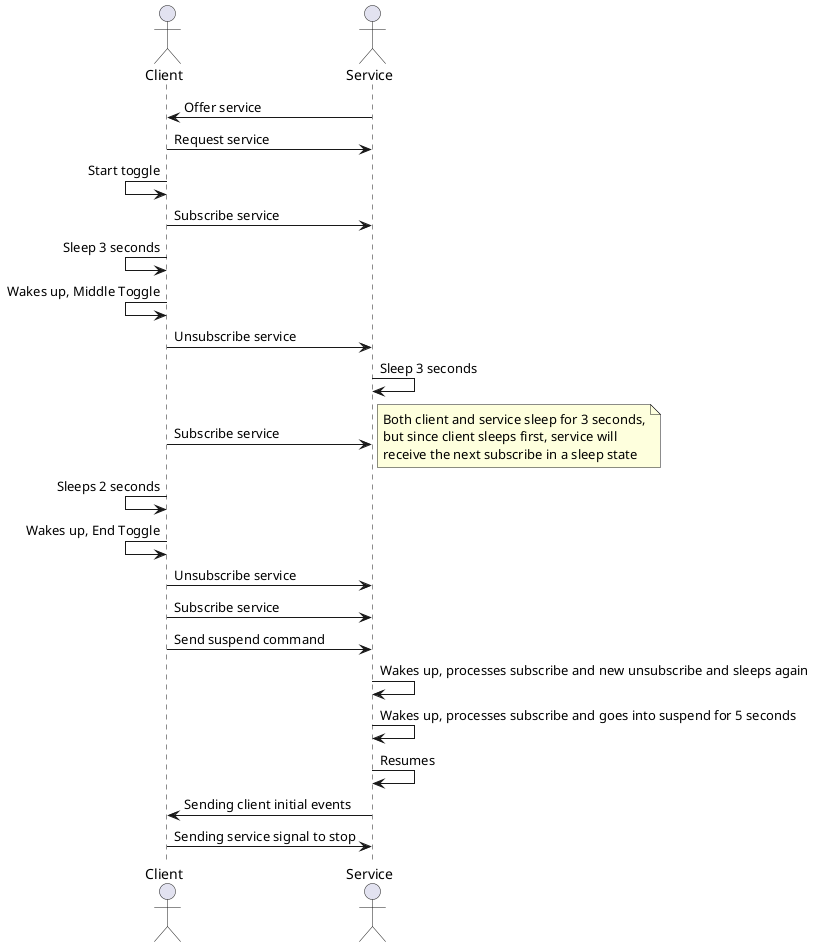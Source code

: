 @startuml

Actor Client as CLI

Actor Service as SRV

SRV -> CLI : Offer service

CLI -> SRV : Request service

CLI <- CLI : Start toggle

CLI -> SRV : Subscribe service

CLI <- CLI : Sleep 3 seconds

CLI <- CLI : Wakes up, Middle Toggle

CLI -> SRV : Unsubscribe service

SRV -> SRV : Sleep 3 seconds

CLI -> SRV : Subscribe service

note right
    Both client and service sleep for 3 seconds,
    but since client sleeps first, service will
    receive the next subscribe in a sleep state
end note

CLI <- CLI : Sleeps 2 seconds

CLI <- CLI : Wakes up, End Toggle

CLI -> SRV : Unsubscribe service

CLI -> SRV : Subscribe service

CLI -> SRV : Send suspend command

SRV -> SRV : Wakes up, processes subscribe and new unsubscribe and sleeps again

SRV -> SRV : Wakes up, processes subscribe and goes into suspend for 5 seconds

SRV -> SRV : Resumes

SRV -> CLI : Sending client initial events

CLI -> SRV : Sending service signal to stop

@enduml
